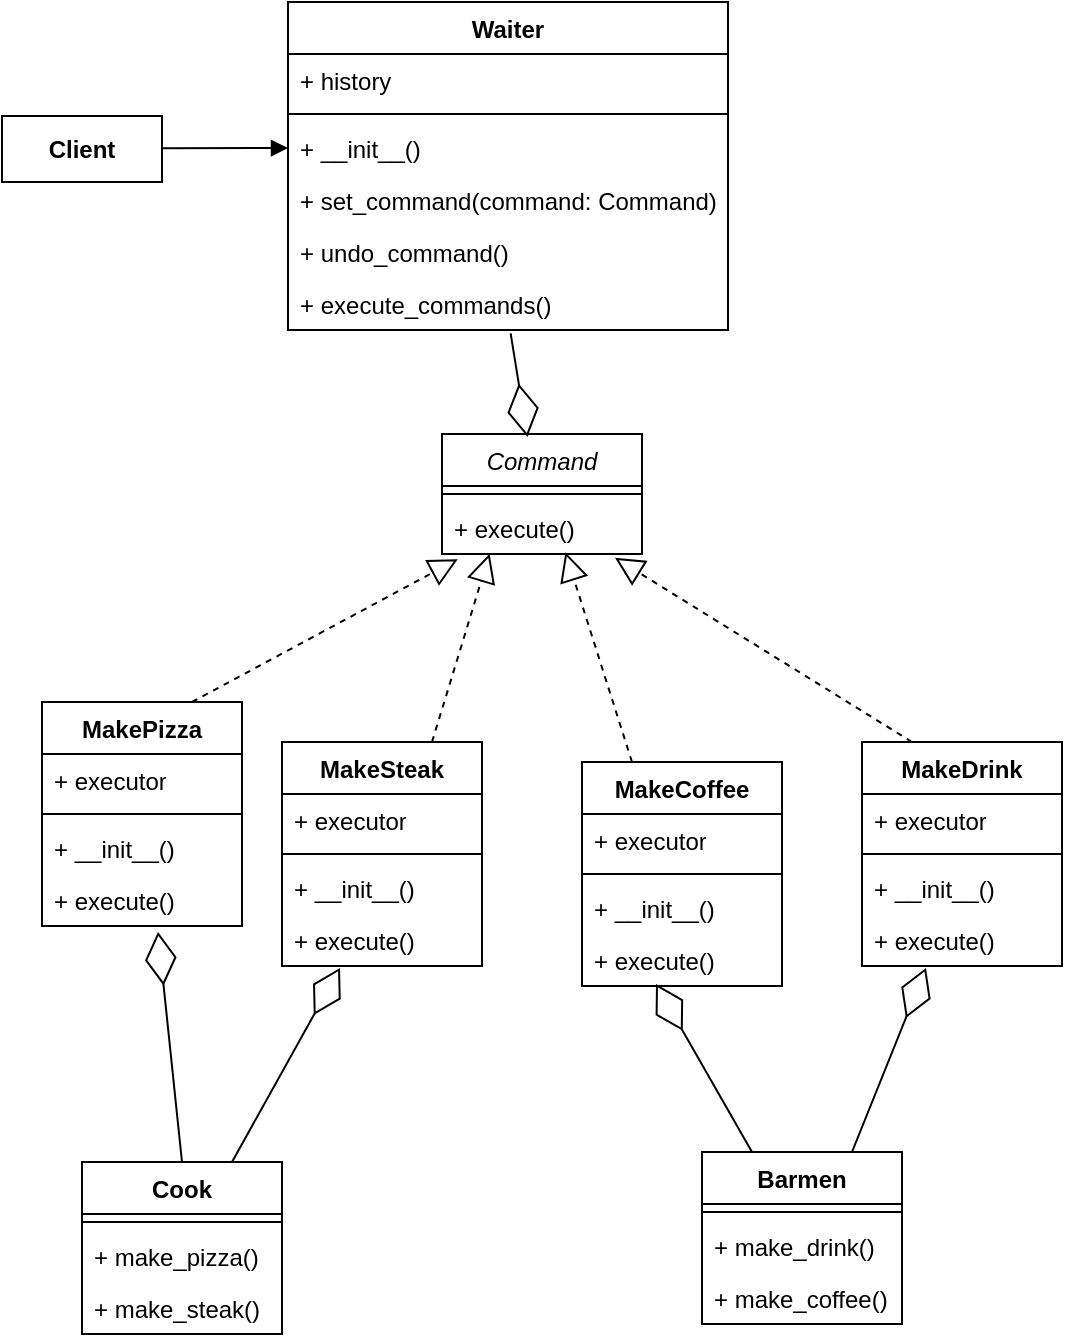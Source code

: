 <mxfile version="21.7.2" type="device">
  <diagram id="C5RBs43oDa-KdzZeNtuy" name="Page-1">
    <mxGraphModel dx="1434" dy="790" grid="1" gridSize="10" guides="1" tooltips="1" connect="1" arrows="1" fold="1" page="1" pageScale="1" pageWidth="827" pageHeight="1169" math="0" shadow="0">
      <root>
        <mxCell id="WIyWlLk6GJQsqaUBKTNV-0" />
        <mxCell id="WIyWlLk6GJQsqaUBKTNV-1" parent="WIyWlLk6GJQsqaUBKTNV-0" />
        <mxCell id="ronty5SLc8kHgZatgLQj-1" value="Cook" style="swimlane;fontStyle=1;align=center;verticalAlign=top;childLayout=stackLayout;horizontal=1;startSize=26;horizontalStack=0;resizeParent=1;resizeParentMax=0;resizeLast=0;collapsible=1;marginBottom=0;whiteSpace=wrap;html=1;" parent="WIyWlLk6GJQsqaUBKTNV-1" vertex="1">
          <mxGeometry x="200" y="620" width="100" height="86" as="geometry" />
        </mxCell>
        <mxCell id="ronty5SLc8kHgZatgLQj-3" value="" style="line;strokeWidth=1;fillColor=none;align=left;verticalAlign=middle;spacingTop=-1;spacingLeft=3;spacingRight=3;rotatable=0;labelPosition=right;points=[];portConstraint=eastwest;strokeColor=inherit;" parent="ronty5SLc8kHgZatgLQj-1" vertex="1">
          <mxGeometry y="26" width="100" height="8" as="geometry" />
        </mxCell>
        <mxCell id="ronty5SLc8kHgZatgLQj-4" value="+ make_pizza()" style="text;strokeColor=none;fillColor=none;align=left;verticalAlign=top;spacingLeft=4;spacingRight=4;overflow=hidden;rotatable=0;points=[[0,0.5],[1,0.5]];portConstraint=eastwest;whiteSpace=wrap;html=1;" parent="ronty5SLc8kHgZatgLQj-1" vertex="1">
          <mxGeometry y="34" width="100" height="26" as="geometry" />
        </mxCell>
        <mxCell id="ronty5SLc8kHgZatgLQj-5" value="+ make_steak()" style="text;strokeColor=none;fillColor=none;align=left;verticalAlign=top;spacingLeft=4;spacingRight=4;overflow=hidden;rotatable=0;points=[[0,0.5],[1,0.5]];portConstraint=eastwest;whiteSpace=wrap;html=1;" parent="ronty5SLc8kHgZatgLQj-1" vertex="1">
          <mxGeometry y="60" width="100" height="26" as="geometry" />
        </mxCell>
        <mxCell id="ronty5SLc8kHgZatgLQj-25" value="MakeSteak" style="swimlane;fontStyle=1;align=center;verticalAlign=top;childLayout=stackLayout;horizontal=1;startSize=26;horizontalStack=0;resizeParent=1;resizeParentMax=0;resizeLast=0;collapsible=1;marginBottom=0;whiteSpace=wrap;html=1;" parent="WIyWlLk6GJQsqaUBKTNV-1" vertex="1">
          <mxGeometry x="300" y="410" width="100" height="112" as="geometry" />
        </mxCell>
        <mxCell id="ronty5SLc8kHgZatgLQj-26" value="+ executor" style="text;strokeColor=none;fillColor=none;align=left;verticalAlign=top;spacingLeft=4;spacingRight=4;overflow=hidden;rotatable=0;points=[[0,0.5],[1,0.5]];portConstraint=eastwest;whiteSpace=wrap;html=1;" parent="ronty5SLc8kHgZatgLQj-25" vertex="1">
          <mxGeometry y="26" width="100" height="26" as="geometry" />
        </mxCell>
        <mxCell id="ronty5SLc8kHgZatgLQj-27" value="" style="line;strokeWidth=1;fillColor=none;align=left;verticalAlign=middle;spacingTop=-1;spacingLeft=3;spacingRight=3;rotatable=0;labelPosition=right;points=[];portConstraint=eastwest;strokeColor=inherit;" parent="ronty5SLc8kHgZatgLQj-25" vertex="1">
          <mxGeometry y="52" width="100" height="8" as="geometry" />
        </mxCell>
        <mxCell id="ronty5SLc8kHgZatgLQj-28" value="+ __init__()" style="text;strokeColor=none;fillColor=none;align=left;verticalAlign=top;spacingLeft=4;spacingRight=4;overflow=hidden;rotatable=0;points=[[0,0.5],[1,0.5]];portConstraint=eastwest;whiteSpace=wrap;html=1;" parent="ronty5SLc8kHgZatgLQj-25" vertex="1">
          <mxGeometry y="60" width="100" height="26" as="geometry" />
        </mxCell>
        <mxCell id="ronty5SLc8kHgZatgLQj-29" value="+ execute()" style="text;strokeColor=none;fillColor=none;align=left;verticalAlign=top;spacingLeft=4;spacingRight=4;overflow=hidden;rotatable=0;points=[[0,0.5],[1,0.5]];portConstraint=eastwest;whiteSpace=wrap;html=1;" parent="ronty5SLc8kHgZatgLQj-25" vertex="1">
          <mxGeometry y="86" width="100" height="26" as="geometry" />
        </mxCell>
        <mxCell id="ronty5SLc8kHgZatgLQj-30" value="MakeCoffee" style="swimlane;fontStyle=1;align=center;verticalAlign=top;childLayout=stackLayout;horizontal=1;startSize=26;horizontalStack=0;resizeParent=1;resizeParentMax=0;resizeLast=0;collapsible=1;marginBottom=0;whiteSpace=wrap;html=1;" parent="WIyWlLk6GJQsqaUBKTNV-1" vertex="1">
          <mxGeometry x="450" y="420" width="100" height="112" as="geometry" />
        </mxCell>
        <mxCell id="ronty5SLc8kHgZatgLQj-31" value="+ executor" style="text;strokeColor=none;fillColor=none;align=left;verticalAlign=top;spacingLeft=4;spacingRight=4;overflow=hidden;rotatable=0;points=[[0,0.5],[1,0.5]];portConstraint=eastwest;whiteSpace=wrap;html=1;" parent="ronty5SLc8kHgZatgLQj-30" vertex="1">
          <mxGeometry y="26" width="100" height="26" as="geometry" />
        </mxCell>
        <mxCell id="ronty5SLc8kHgZatgLQj-32" value="" style="line;strokeWidth=1;fillColor=none;align=left;verticalAlign=middle;spacingTop=-1;spacingLeft=3;spacingRight=3;rotatable=0;labelPosition=right;points=[];portConstraint=eastwest;strokeColor=inherit;" parent="ronty5SLc8kHgZatgLQj-30" vertex="1">
          <mxGeometry y="52" width="100" height="8" as="geometry" />
        </mxCell>
        <mxCell id="ronty5SLc8kHgZatgLQj-33" value="+ __init__()" style="text;strokeColor=none;fillColor=none;align=left;verticalAlign=top;spacingLeft=4;spacingRight=4;overflow=hidden;rotatable=0;points=[[0,0.5],[1,0.5]];portConstraint=eastwest;whiteSpace=wrap;html=1;" parent="ronty5SLc8kHgZatgLQj-30" vertex="1">
          <mxGeometry y="60" width="100" height="26" as="geometry" />
        </mxCell>
        <mxCell id="ronty5SLc8kHgZatgLQj-34" value="+ execute()" style="text;strokeColor=none;fillColor=none;align=left;verticalAlign=top;spacingLeft=4;spacingRight=4;overflow=hidden;rotatable=0;points=[[0,0.5],[1,0.5]];portConstraint=eastwest;whiteSpace=wrap;html=1;" parent="ronty5SLc8kHgZatgLQj-30" vertex="1">
          <mxGeometry y="86" width="100" height="26" as="geometry" />
        </mxCell>
        <mxCell id="ronty5SLc8kHgZatgLQj-35" value="MakeDrink" style="swimlane;fontStyle=1;align=center;verticalAlign=top;childLayout=stackLayout;horizontal=1;startSize=26;horizontalStack=0;resizeParent=1;resizeParentMax=0;resizeLast=0;collapsible=1;marginBottom=0;whiteSpace=wrap;html=1;" parent="WIyWlLk6GJQsqaUBKTNV-1" vertex="1">
          <mxGeometry x="590" y="410" width="100" height="112" as="geometry" />
        </mxCell>
        <mxCell id="ronty5SLc8kHgZatgLQj-36" value="+ executor" style="text;strokeColor=none;fillColor=none;align=left;verticalAlign=top;spacingLeft=4;spacingRight=4;overflow=hidden;rotatable=0;points=[[0,0.5],[1,0.5]];portConstraint=eastwest;whiteSpace=wrap;html=1;" parent="ronty5SLc8kHgZatgLQj-35" vertex="1">
          <mxGeometry y="26" width="100" height="26" as="geometry" />
        </mxCell>
        <mxCell id="ronty5SLc8kHgZatgLQj-37" value="" style="line;strokeWidth=1;fillColor=none;align=left;verticalAlign=middle;spacingTop=-1;spacingLeft=3;spacingRight=3;rotatable=0;labelPosition=right;points=[];portConstraint=eastwest;strokeColor=inherit;" parent="ronty5SLc8kHgZatgLQj-35" vertex="1">
          <mxGeometry y="52" width="100" height="8" as="geometry" />
        </mxCell>
        <mxCell id="ronty5SLc8kHgZatgLQj-38" value="+ __init__()" style="text;strokeColor=none;fillColor=none;align=left;verticalAlign=top;spacingLeft=4;spacingRight=4;overflow=hidden;rotatable=0;points=[[0,0.5],[1,0.5]];portConstraint=eastwest;whiteSpace=wrap;html=1;" parent="ronty5SLc8kHgZatgLQj-35" vertex="1">
          <mxGeometry y="60" width="100" height="26" as="geometry" />
        </mxCell>
        <mxCell id="ronty5SLc8kHgZatgLQj-39" value="+ execute()" style="text;strokeColor=none;fillColor=none;align=left;verticalAlign=top;spacingLeft=4;spacingRight=4;overflow=hidden;rotatable=0;points=[[0,0.5],[1,0.5]];portConstraint=eastwest;whiteSpace=wrap;html=1;" parent="ronty5SLc8kHgZatgLQj-35" vertex="1">
          <mxGeometry y="86" width="100" height="26" as="geometry" />
        </mxCell>
        <mxCell id="ronty5SLc8kHgZatgLQj-40" value="MakePizza" style="swimlane;fontStyle=1;align=center;verticalAlign=top;childLayout=stackLayout;horizontal=1;startSize=26;horizontalStack=0;resizeParent=1;resizeParentMax=0;resizeLast=0;collapsible=1;marginBottom=0;whiteSpace=wrap;html=1;" parent="WIyWlLk6GJQsqaUBKTNV-1" vertex="1">
          <mxGeometry x="180" y="390" width="100" height="112" as="geometry" />
        </mxCell>
        <mxCell id="ronty5SLc8kHgZatgLQj-41" value="+ executor" style="text;strokeColor=none;fillColor=none;align=left;verticalAlign=top;spacingLeft=4;spacingRight=4;overflow=hidden;rotatable=0;points=[[0,0.5],[1,0.5]];portConstraint=eastwest;whiteSpace=wrap;html=1;" parent="ronty5SLc8kHgZatgLQj-40" vertex="1">
          <mxGeometry y="26" width="100" height="26" as="geometry" />
        </mxCell>
        <mxCell id="ronty5SLc8kHgZatgLQj-42" value="" style="line;strokeWidth=1;fillColor=none;align=left;verticalAlign=middle;spacingTop=-1;spacingLeft=3;spacingRight=3;rotatable=0;labelPosition=right;points=[];portConstraint=eastwest;strokeColor=inherit;" parent="ronty5SLc8kHgZatgLQj-40" vertex="1">
          <mxGeometry y="52" width="100" height="8" as="geometry" />
        </mxCell>
        <mxCell id="ronty5SLc8kHgZatgLQj-43" value="+ __init__()" style="text;strokeColor=none;fillColor=none;align=left;verticalAlign=top;spacingLeft=4;spacingRight=4;overflow=hidden;rotatable=0;points=[[0,0.5],[1,0.5]];portConstraint=eastwest;whiteSpace=wrap;html=1;" parent="ronty5SLc8kHgZatgLQj-40" vertex="1">
          <mxGeometry y="60" width="100" height="26" as="geometry" />
        </mxCell>
        <mxCell id="ronty5SLc8kHgZatgLQj-44" value="+ execute()" style="text;strokeColor=none;fillColor=none;align=left;verticalAlign=top;spacingLeft=4;spacingRight=4;overflow=hidden;rotatable=0;points=[[0,0.5],[1,0.5]];portConstraint=eastwest;whiteSpace=wrap;html=1;" parent="ronty5SLc8kHgZatgLQj-40" vertex="1">
          <mxGeometry y="86" width="100" height="26" as="geometry" />
        </mxCell>
        <mxCell id="ronty5SLc8kHgZatgLQj-45" value="Waiter" style="swimlane;fontStyle=1;align=center;verticalAlign=top;childLayout=stackLayout;horizontal=1;startSize=26;horizontalStack=0;resizeParent=1;resizeParentMax=0;resizeLast=0;collapsible=1;marginBottom=0;whiteSpace=wrap;html=1;" parent="WIyWlLk6GJQsqaUBKTNV-1" vertex="1">
          <mxGeometry x="303" y="40" width="220" height="164" as="geometry" />
        </mxCell>
        <mxCell id="ronty5SLc8kHgZatgLQj-49" value="+ history" style="text;strokeColor=none;fillColor=none;align=left;verticalAlign=top;spacingLeft=4;spacingRight=4;overflow=hidden;rotatable=0;points=[[0,0.5],[1,0.5]];portConstraint=eastwest;whiteSpace=wrap;html=1;" parent="ronty5SLc8kHgZatgLQj-45" vertex="1">
          <mxGeometry y="26" width="220" height="26" as="geometry" />
        </mxCell>
        <mxCell id="ronty5SLc8kHgZatgLQj-46" value="" style="line;strokeWidth=1;fillColor=none;align=left;verticalAlign=middle;spacingTop=-1;spacingLeft=3;spacingRight=3;rotatable=0;labelPosition=right;points=[];portConstraint=eastwest;strokeColor=inherit;" parent="ronty5SLc8kHgZatgLQj-45" vertex="1">
          <mxGeometry y="52" width="220" height="8" as="geometry" />
        </mxCell>
        <mxCell id="ronty5SLc8kHgZatgLQj-50" value="+ __init__()" style="text;strokeColor=none;fillColor=none;align=left;verticalAlign=top;spacingLeft=4;spacingRight=4;overflow=hidden;rotatable=0;points=[[0,0.5],[1,0.5]];portConstraint=eastwest;whiteSpace=wrap;html=1;" parent="ronty5SLc8kHgZatgLQj-45" vertex="1">
          <mxGeometry y="60" width="220" height="26" as="geometry" />
        </mxCell>
        <mxCell id="ronty5SLc8kHgZatgLQj-47" value="+ set_command(command: Command)" style="text;strokeColor=none;fillColor=none;align=left;verticalAlign=top;spacingLeft=4;spacingRight=4;overflow=hidden;rotatable=0;points=[[0,0.5],[1,0.5]];portConstraint=eastwest;whiteSpace=wrap;html=1;" parent="ronty5SLc8kHgZatgLQj-45" vertex="1">
          <mxGeometry y="86" width="220" height="26" as="geometry" />
        </mxCell>
        <mxCell id="ronty5SLc8kHgZatgLQj-48" value="+ undo_command()" style="text;strokeColor=none;fillColor=none;align=left;verticalAlign=top;spacingLeft=4;spacingRight=4;overflow=hidden;rotatable=0;points=[[0,0.5],[1,0.5]];portConstraint=eastwest;whiteSpace=wrap;html=1;" parent="ronty5SLc8kHgZatgLQj-45" vertex="1">
          <mxGeometry y="112" width="220" height="26" as="geometry" />
        </mxCell>
        <mxCell id="ronty5SLc8kHgZatgLQj-51" value="+ execute_commands()" style="text;strokeColor=none;fillColor=none;align=left;verticalAlign=top;spacingLeft=4;spacingRight=4;overflow=hidden;rotatable=0;points=[[0,0.5],[1,0.5]];portConstraint=eastwest;whiteSpace=wrap;html=1;" parent="ronty5SLc8kHgZatgLQj-45" vertex="1">
          <mxGeometry y="138" width="220" height="26" as="geometry" />
        </mxCell>
        <mxCell id="ronty5SLc8kHgZatgLQj-56" value="&lt;i style=&quot;font-weight: normal;&quot;&gt;Command&lt;/i&gt;" style="swimlane;fontStyle=1;align=center;verticalAlign=top;childLayout=stackLayout;horizontal=1;startSize=26;horizontalStack=0;resizeParent=1;resizeParentMax=0;resizeLast=0;collapsible=1;marginBottom=0;whiteSpace=wrap;html=1;" parent="WIyWlLk6GJQsqaUBKTNV-1" vertex="1">
          <mxGeometry x="380" y="256" width="100" height="60" as="geometry" />
        </mxCell>
        <mxCell id="ronty5SLc8kHgZatgLQj-58" value="" style="line;strokeWidth=1;fillColor=none;align=left;verticalAlign=middle;spacingTop=-1;spacingLeft=3;spacingRight=3;rotatable=0;labelPosition=right;points=[];portConstraint=eastwest;strokeColor=inherit;" parent="ronty5SLc8kHgZatgLQj-56" vertex="1">
          <mxGeometry y="26" width="100" height="8" as="geometry" />
        </mxCell>
        <mxCell id="ronty5SLc8kHgZatgLQj-59" value="+ execute()" style="text;strokeColor=none;fillColor=none;align=left;verticalAlign=top;spacingLeft=4;spacingRight=4;overflow=hidden;rotatable=0;points=[[0,0.5],[1,0.5]];portConstraint=eastwest;whiteSpace=wrap;html=1;" parent="ronty5SLc8kHgZatgLQj-56" vertex="1">
          <mxGeometry y="34" width="100" height="26" as="geometry" />
        </mxCell>
        <mxCell id="ronty5SLc8kHgZatgLQj-6" value="Barmen" style="swimlane;fontStyle=1;align=center;verticalAlign=top;childLayout=stackLayout;horizontal=1;startSize=26;horizontalStack=0;resizeParent=1;resizeParentMax=0;resizeLast=0;collapsible=1;marginBottom=0;whiteSpace=wrap;html=1;" parent="WIyWlLk6GJQsqaUBKTNV-1" vertex="1">
          <mxGeometry x="510" y="615" width="100" height="86" as="geometry" />
        </mxCell>
        <mxCell id="ronty5SLc8kHgZatgLQj-7" value="" style="line;strokeWidth=1;fillColor=none;align=left;verticalAlign=middle;spacingTop=-1;spacingLeft=3;spacingRight=3;rotatable=0;labelPosition=right;points=[];portConstraint=eastwest;strokeColor=inherit;" parent="ronty5SLc8kHgZatgLQj-6" vertex="1">
          <mxGeometry y="26" width="100" height="8" as="geometry" />
        </mxCell>
        <mxCell id="ronty5SLc8kHgZatgLQj-8" value="+ make_drink()" style="text;strokeColor=none;fillColor=none;align=left;verticalAlign=top;spacingLeft=4;spacingRight=4;overflow=hidden;rotatable=0;points=[[0,0.5],[1,0.5]];portConstraint=eastwest;whiteSpace=wrap;html=1;" parent="ronty5SLc8kHgZatgLQj-6" vertex="1">
          <mxGeometry y="34" width="100" height="26" as="geometry" />
        </mxCell>
        <mxCell id="ronty5SLc8kHgZatgLQj-9" value="+ make_coffee()" style="text;strokeColor=none;fillColor=none;align=left;verticalAlign=top;spacingLeft=4;spacingRight=4;overflow=hidden;rotatable=0;points=[[0,0.5],[1,0.5]];portConstraint=eastwest;whiteSpace=wrap;html=1;" parent="ronty5SLc8kHgZatgLQj-6" vertex="1">
          <mxGeometry y="60" width="100" height="26" as="geometry" />
        </mxCell>
        <mxCell id="ronty5SLc8kHgZatgLQj-60" value="" style="endArrow=block;dashed=1;endFill=0;endSize=12;html=1;rounded=0;exitX=0.75;exitY=0;exitDx=0;exitDy=0;entryX=0.079;entryY=1.099;entryDx=0;entryDy=0;entryPerimeter=0;" parent="WIyWlLk6GJQsqaUBKTNV-1" source="ronty5SLc8kHgZatgLQj-40" target="ronty5SLc8kHgZatgLQj-59" edge="1">
          <mxGeometry width="160" relative="1" as="geometry">
            <mxPoint x="160" y="460" as="sourcePoint" />
            <mxPoint x="320" y="460" as="targetPoint" />
          </mxGeometry>
        </mxCell>
        <mxCell id="ronty5SLc8kHgZatgLQj-61" value="" style="endArrow=block;dashed=1;endFill=0;endSize=12;html=1;rounded=0;exitX=0.75;exitY=0;exitDx=0;exitDy=0;entryX=0.238;entryY=0.993;entryDx=0;entryDy=0;entryPerimeter=0;" parent="WIyWlLk6GJQsqaUBKTNV-1" source="ronty5SLc8kHgZatgLQj-25" target="ronty5SLc8kHgZatgLQj-59" edge="1">
          <mxGeometry width="160" relative="1" as="geometry">
            <mxPoint x="330" y="422" as="sourcePoint" />
            <mxPoint x="413" y="538" as="targetPoint" />
          </mxGeometry>
        </mxCell>
        <mxCell id="ronty5SLc8kHgZatgLQj-62" value="" style="endArrow=block;dashed=1;endFill=0;endSize=12;html=1;rounded=0;entryX=0.617;entryY=0.967;entryDx=0;entryDy=0;exitX=0.25;exitY=0;exitDx=0;exitDy=0;entryPerimeter=0;" parent="WIyWlLk6GJQsqaUBKTNV-1" source="ronty5SLc8kHgZatgLQj-30" target="ronty5SLc8kHgZatgLQj-59" edge="1">
          <mxGeometry width="160" relative="1" as="geometry">
            <mxPoint x="440" y="430" as="sourcePoint" />
            <mxPoint x="370" y="450" as="targetPoint" />
          </mxGeometry>
        </mxCell>
        <mxCell id="ronty5SLc8kHgZatgLQj-63" value="" style="endArrow=block;dashed=1;endFill=0;endSize=12;html=1;rounded=0;entryX=0.865;entryY=1.073;entryDx=0;entryDy=0;exitX=0.25;exitY=0;exitDx=0;exitDy=0;entryPerimeter=0;" parent="WIyWlLk6GJQsqaUBKTNV-1" source="ronty5SLc8kHgZatgLQj-35" target="ronty5SLc8kHgZatgLQj-59" edge="1">
          <mxGeometry width="160" relative="1" as="geometry">
            <mxPoint x="523" y="392" as="sourcePoint" />
            <mxPoint x="490" y="488" as="targetPoint" />
          </mxGeometry>
        </mxCell>
        <mxCell id="ronty5SLc8kHgZatgLQj-64" value="" style="endArrow=diamondThin;endFill=0;endSize=24;html=1;rounded=0;exitX=0.506;exitY=1.065;exitDx=0;exitDy=0;exitPerimeter=0;entryX=0.427;entryY=0.024;entryDx=0;entryDy=0;entryPerimeter=0;" parent="WIyWlLk6GJQsqaUBKTNV-1" source="ronty5SLc8kHgZatgLQj-51" target="ronty5SLc8kHgZatgLQj-56" edge="1">
          <mxGeometry width="160" relative="1" as="geometry">
            <mxPoint x="430" y="230" as="sourcePoint" />
            <mxPoint x="590" y="230" as="targetPoint" />
          </mxGeometry>
        </mxCell>
        <mxCell id="ronty5SLc8kHgZatgLQj-76" value="&lt;b&gt;Client&lt;/b&gt;" style="html=1;whiteSpace=wrap;" parent="WIyWlLk6GJQsqaUBKTNV-1" vertex="1">
          <mxGeometry x="160" y="97" width="80" height="33" as="geometry" />
        </mxCell>
        <mxCell id="ronty5SLc8kHgZatgLQj-77" value="" style="html=1;verticalAlign=bottom;endArrow=block;curved=0;rounded=0;entryX=0;entryY=0.5;entryDx=0;entryDy=0;" parent="WIyWlLk6GJQsqaUBKTNV-1" target="ronty5SLc8kHgZatgLQj-50" edge="1">
          <mxGeometry width="80" relative="1" as="geometry">
            <mxPoint x="240" y="113.16" as="sourcePoint" />
            <mxPoint x="300" y="113" as="targetPoint" />
          </mxGeometry>
        </mxCell>
        <mxCell id="DXvgC9yvS7ztttWyZ5TH-0" value="" style="endArrow=diamondThin;endFill=0;endSize=24;html=1;rounded=0;entryX=0.58;entryY=1.115;entryDx=0;entryDy=0;entryPerimeter=0;exitX=0.5;exitY=0;exitDx=0;exitDy=0;" edge="1" parent="WIyWlLk6GJQsqaUBKTNV-1" source="ronty5SLc8kHgZatgLQj-1" target="ronty5SLc8kHgZatgLQj-44">
          <mxGeometry width="160" relative="1" as="geometry">
            <mxPoint x="100" y="584" as="sourcePoint" />
            <mxPoint x="260" y="584" as="targetPoint" />
          </mxGeometry>
        </mxCell>
        <mxCell id="DXvgC9yvS7ztttWyZ5TH-1" value="" style="endArrow=diamondThin;endFill=0;endSize=24;html=1;rounded=0;entryX=0.29;entryY=1.038;entryDx=0;entryDy=0;entryPerimeter=0;exitX=0.75;exitY=0;exitDx=0;exitDy=0;" edge="1" parent="WIyWlLk6GJQsqaUBKTNV-1" source="ronty5SLc8kHgZatgLQj-1" target="ronty5SLc8kHgZatgLQj-29">
          <mxGeometry width="160" relative="1" as="geometry">
            <mxPoint x="356" y="665" as="sourcePoint" />
            <mxPoint x="344" y="550" as="targetPoint" />
          </mxGeometry>
        </mxCell>
        <mxCell id="DXvgC9yvS7ztttWyZ5TH-2" value="" style="endArrow=diamondThin;endFill=0;endSize=24;html=1;rounded=0;entryX=0.37;entryY=0.962;entryDx=0;entryDy=0;entryPerimeter=0;exitX=0.25;exitY=0;exitDx=0;exitDy=0;" edge="1" parent="WIyWlLk6GJQsqaUBKTNV-1" source="ronty5SLc8kHgZatgLQj-6" target="ronty5SLc8kHgZatgLQj-34">
          <mxGeometry width="160" relative="1" as="geometry">
            <mxPoint x="472" y="685" as="sourcePoint" />
            <mxPoint x="460" y="570" as="targetPoint" />
          </mxGeometry>
        </mxCell>
        <mxCell id="DXvgC9yvS7ztttWyZ5TH-3" value="" style="endArrow=diamondThin;endFill=0;endSize=24;html=1;rounded=0;entryX=0.32;entryY=1.038;entryDx=0;entryDy=0;entryPerimeter=0;exitX=0.75;exitY=0;exitDx=0;exitDy=0;" edge="1" parent="WIyWlLk6GJQsqaUBKTNV-1" source="ronty5SLc8kHgZatgLQj-6" target="ronty5SLc8kHgZatgLQj-39">
          <mxGeometry width="160" relative="1" as="geometry">
            <mxPoint x="646" y="685" as="sourcePoint" />
            <mxPoint x="634" y="570" as="targetPoint" />
          </mxGeometry>
        </mxCell>
      </root>
    </mxGraphModel>
  </diagram>
</mxfile>
